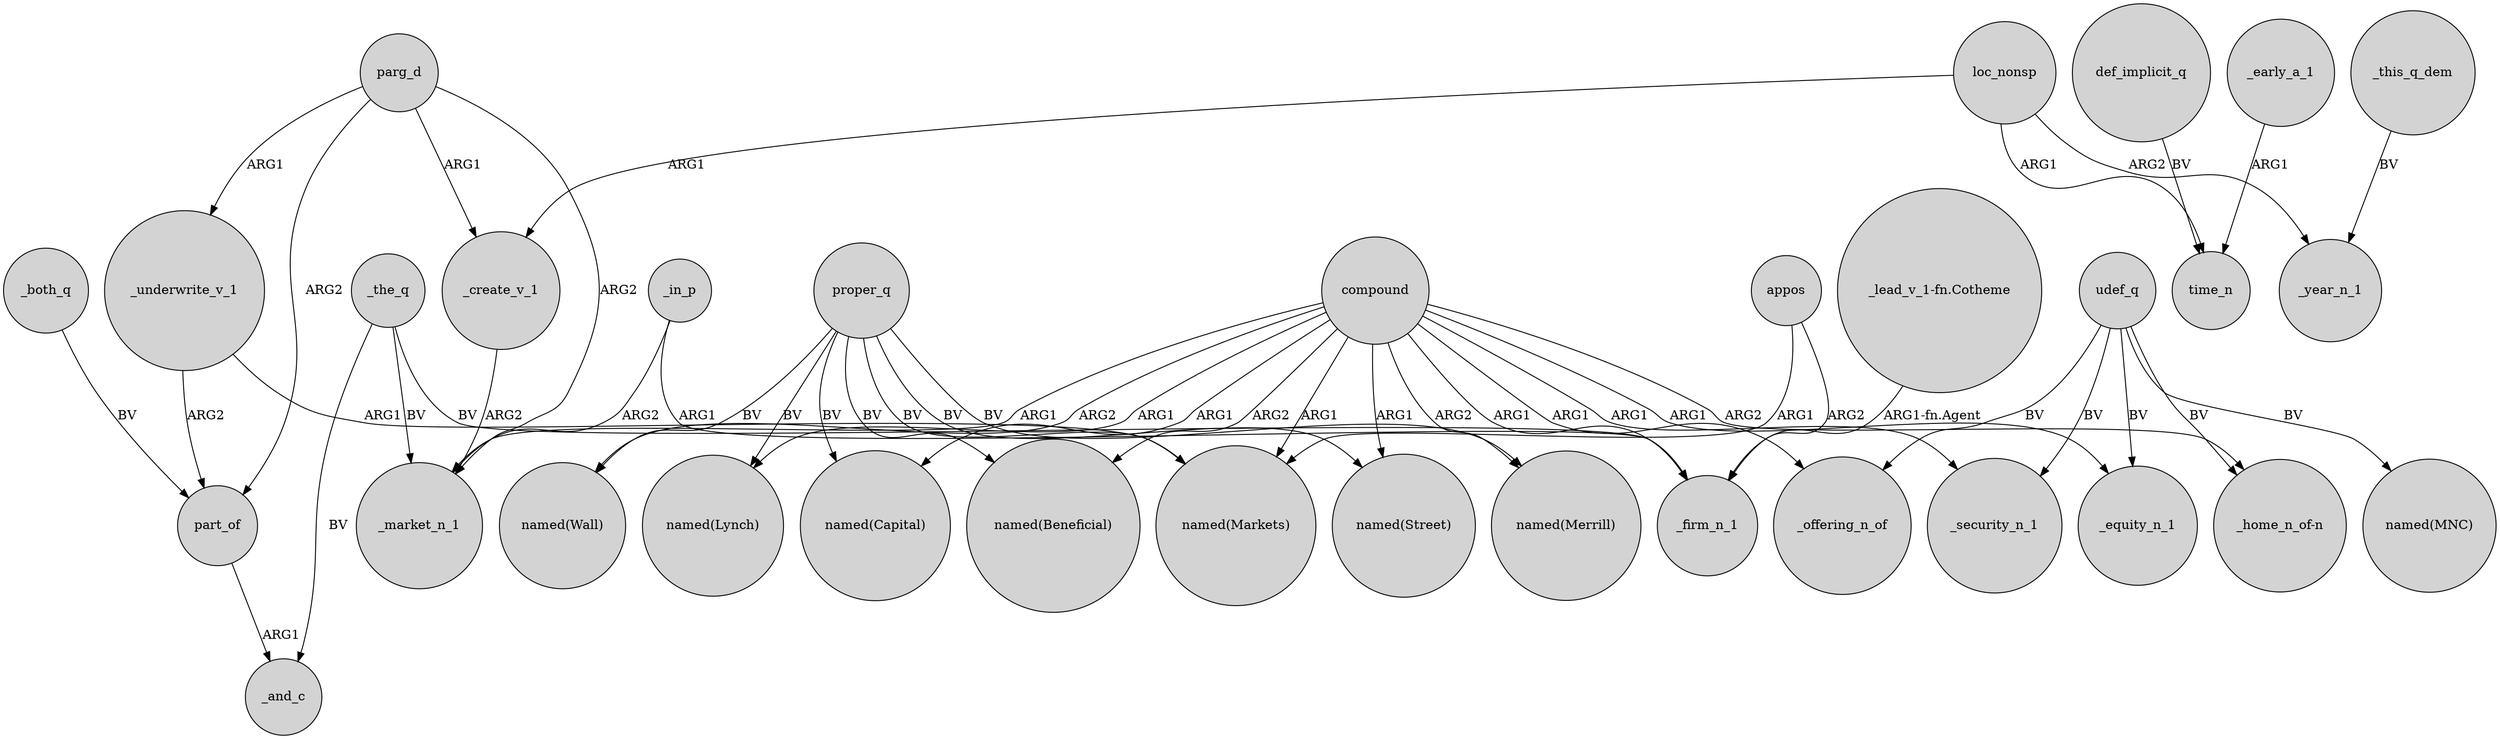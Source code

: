 digraph {
	node [shape=circle style=filled]
	_the_q -> _and_c [label=BV]
	compound -> "named(Beneficial)" [label=ARG2]
	compound -> "named(Lynch)" [label=ARG1]
	proper_q -> "named(Capital)" [label=BV]
	appos -> _firm_n_1 [label=ARG2]
	def_implicit_q -> time_n [label=BV]
	udef_q -> "named(MNC)" [label=BV]
	compound -> "named(Street)" [label=ARG1]
	proper_q -> "named(Wall)" [label=BV]
	proper_q -> "named(Beneficial)" [label=BV]
	parg_d -> _create_v_1 [label=ARG1]
	compound -> _equity_n_1 [label=ARG1]
	proper_q -> "named(Lynch)" [label=BV]
	udef_q -> "_home_n_of-n" [label=BV]
	compound -> "named(Merrill)" [label=ARG2]
	loc_nonsp -> time_n [label=ARG1]
	compound -> _security_n_1 [label=ARG1]
	_both_q -> part_of [label=BV]
	parg_d -> _market_n_1 [label=ARG2]
	_underwrite_v_1 -> "named(Markets)" [label=ARG1]
	part_of -> _and_c [label=ARG1]
	proper_q -> "named(Street)" [label=BV]
	_create_v_1 -> _market_n_1 [label=ARG2]
	compound -> "named(Wall)" [label=ARG2]
	udef_q -> _offering_n_of [label=BV]
	_in_p -> _firm_n_1 [label=ARG1]
	udef_q -> _equity_n_1 [label=BV]
	loc_nonsp -> _year_n_1 [label=ARG2]
	compound -> _firm_n_1 [label=ARG1]
	_underwrite_v_1 -> part_of [label=ARG2]
	loc_nonsp -> _create_v_1 [label=ARG1]
	proper_q -> "named(Markets)" [label=BV]
	_the_q -> _firm_n_1 [label=BV]
	_early_a_1 -> time_n [label=ARG1]
	appos -> "named(Markets)" [label=ARG1]
	_in_p -> _market_n_1 [label=ARG2]
	proper_q -> "named(Merrill)" [label=BV]
	compound -> "_home_n_of-n" [label=ARG2]
	parg_d -> part_of [label=ARG2]
	compound -> _market_n_1 [label=ARG1]
	_the_q -> _market_n_1 [label=BV]
	compound -> "named(Markets)" [label=ARG1]
	parg_d -> _underwrite_v_1 [label=ARG1]
	"_lead_v_1-fn.Cotheme" -> _firm_n_1 [label="ARG1-fn.Agent"]
	compound -> _offering_n_of [label=ARG1]
	udef_q -> _security_n_1 [label=BV]
	compound -> "named(Capital)" [label=ARG1]
	_this_q_dem -> _year_n_1 [label=BV]
}
